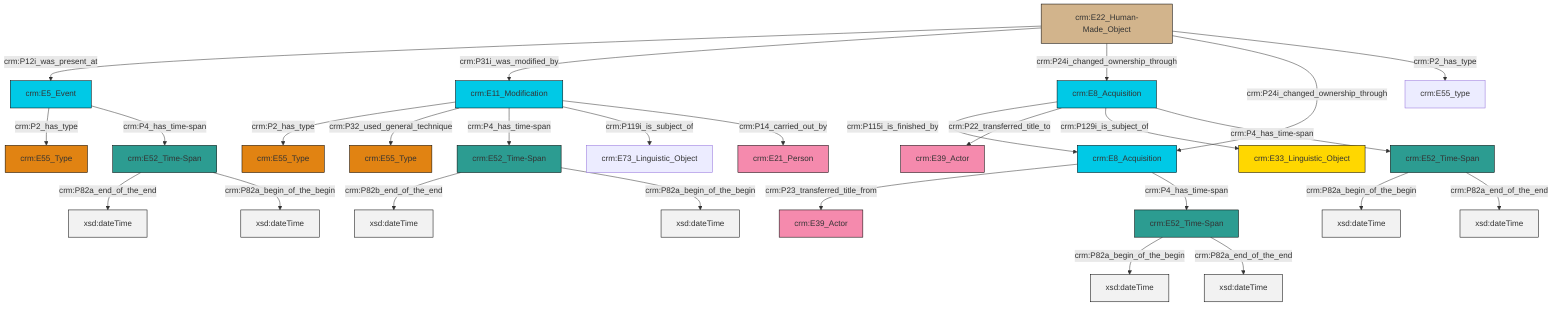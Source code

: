 graph TD
classDef Literal fill:#f2f2f2,stroke:#000000;
classDef CRM_Entity fill:#FFFFFF,stroke:#000000;
classDef Temporal_Entity fill:#00C9E6, stroke:#000000;
classDef Type fill:#E18312, stroke:#000000;
classDef Time-Span fill:#2C9C91, stroke:#000000;
classDef Appellation fill:#FFEB7F, stroke:#000000;
classDef Place fill:#008836, stroke:#000000;
classDef Persistent_Item fill:#B266B2, stroke:#000000;
classDef Conceptual_Object fill:#FFD700, stroke:#000000;
classDef Physical_Thing fill:#D2B48C, stroke:#000000;
classDef Actor fill:#f58aad, stroke:#000000;
classDef PC_Classes fill:#4ce600, stroke:#000000;
classDef Multi fill:#cccccc,stroke:#000000;

0["crm:E11_Modification"]:::Temporal_Entity -->|crm:P2_has_type| 1["crm:E55_Type"]:::Type
0["crm:E11_Modification"]:::Temporal_Entity -->|crm:P32_used_general_technique| 4["crm:E55_Type"]:::Type
7["crm:E52_Time-Span"]:::Time-Span -->|crm:P82a_begin_of_the_begin| 8[xsd:dateTime]:::Literal
0["crm:E11_Modification"]:::Temporal_Entity -->|crm:P4_has_time-span| 9["crm:E52_Time-Span"]:::Time-Span
10["crm:E52_Time-Span"]:::Time-Span -->|crm:P82a_begin_of_the_begin| 11[xsd:dateTime]:::Literal
5["crm:E22_Human-Made_Object"]:::Physical_Thing -->|crm:P12i_was_present_at| 12["crm:E5_Event"]:::Temporal_Entity
9["crm:E52_Time-Span"]:::Time-Span -->|crm:P82b_end_of_the_end| 14[xsd:dateTime]:::Literal
0["crm:E11_Modification"]:::Temporal_Entity -->|crm:P119i_is_subject_of| 15["crm:E73_Linguistic_Object"]:::Default
19["crm:E8_Acquisition"]:::Temporal_Entity -->|crm:P115i_is_finished_by| 20["crm:E8_Acquisition"]:::Temporal_Entity
12["crm:E5_Event"]:::Temporal_Entity -->|crm:P2_has_type| 22["crm:E55_Type"]:::Type
12["crm:E5_Event"]:::Temporal_Entity -->|crm:P4_has_time-span| 24["crm:E52_Time-Span"]:::Time-Span
19["crm:E8_Acquisition"]:::Temporal_Entity -->|crm:P22_transferred_title_to| 2["crm:E39_Actor"]:::Actor
5["crm:E22_Human-Made_Object"]:::Physical_Thing -->|crm:P31i_was_modified_by| 0["crm:E11_Modification"]:::Temporal_Entity
9["crm:E52_Time-Span"]:::Time-Span -->|crm:P82a_begin_of_the_begin| 25[xsd:dateTime]:::Literal
19["crm:E8_Acquisition"]:::Temporal_Entity -->|crm:P129i_is_subject_of| 26["crm:E33_Linguistic_Object"]:::Conceptual_Object
24["crm:E52_Time-Span"]:::Time-Span -->|crm:P82a_end_of_the_end| 27[xsd:dateTime]:::Literal
7["crm:E52_Time-Span"]:::Time-Span -->|crm:P82a_end_of_the_end| 28[xsd:dateTime]:::Literal
0["crm:E11_Modification"]:::Temporal_Entity -->|crm:P14_carried_out_by| 16["crm:E21_Person"]:::Actor
20["crm:E8_Acquisition"]:::Temporal_Entity -->|crm:P23_transferred_title_from| 32["crm:E39_Actor"]:::Actor
10["crm:E52_Time-Span"]:::Time-Span -->|crm:P82a_end_of_the_end| 36[xsd:dateTime]:::Literal
19["crm:E8_Acquisition"]:::Temporal_Entity -->|crm:P4_has_time-span| 7["crm:E52_Time-Span"]:::Time-Span
5["crm:E22_Human-Made_Object"]:::Physical_Thing -->|crm:P24i_changed_ownership_through| 19["crm:E8_Acquisition"]:::Temporal_Entity
24["crm:E52_Time-Span"]:::Time-Span -->|crm:P82a_begin_of_the_begin| 41[xsd:dateTime]:::Literal
5["crm:E22_Human-Made_Object"]:::Physical_Thing -->|crm:P24i_changed_ownership_through| 20["crm:E8_Acquisition"]:::Temporal_Entity
20["crm:E8_Acquisition"]:::Temporal_Entity -->|crm:P4_has_time-span| 10["crm:E52_Time-Span"]:::Time-Span
5["crm:E22_Human-Made_Object"]:::Physical_Thing -->|crm:P2_has_type| 37["crm:E55_type"]:::Default